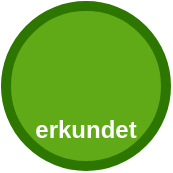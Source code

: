 <mxfile version="24.2.5" type="device">
  <diagram name="Page-1" id="iVaTDxbXRnEBmhYVKFFi">
    <mxGraphModel dx="398" dy="241" grid="1" gridSize="10" guides="1" tooltips="1" connect="1" arrows="1" fold="1" page="1" pageScale="1" pageWidth="850" pageHeight="1100" math="0" shadow="0">
      <root>
        <mxCell id="0" />
        <mxCell id="1" parent="0" />
        <mxCell id="8oKfqGwCXxuRX9jQALnJ-1" value="&lt;font style=&quot;font-size: 12px;&quot; color=&quot;#ffffff&quot;&gt;&lt;b&gt;&lt;br&gt;&lt;br&gt;&lt;br&gt;erkundet&lt;/b&gt;&lt;/font&gt;" style="ellipse;whiteSpace=wrap;html=1;aspect=fixed;strokeWidth=5;fillColor=#60a917;strokeColor=#2D7600;labelBackgroundColor=none;fontColor=#ffffff;" parent="1" vertex="1">
          <mxGeometry x="560" y="320" width="80" height="80" as="geometry" />
        </mxCell>
      </root>
    </mxGraphModel>
  </diagram>
</mxfile>
